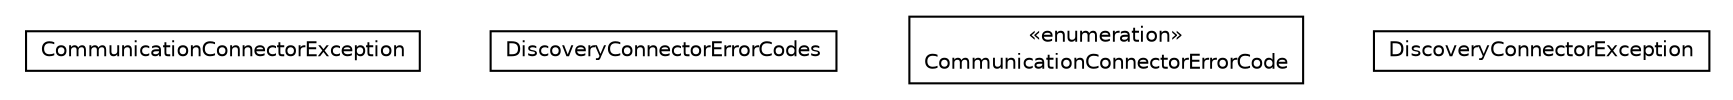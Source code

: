 #!/usr/local/bin/dot
#
# Class diagram 
# Generated by UMLGraph version R5_6-24-gf6e263 (http://www.umlgraph.org/)
#

digraph G {
	edge [fontname="Helvetica",fontsize=10,labelfontname="Helvetica",labelfontsize=10];
	node [fontname="Helvetica",fontsize=10,shape=plaintext];
	nodesep=0.25;
	ranksep=0.5;
	// org.universAAL.middleware.connectors.exception.CommunicationConnectorException
	c141640 [label=<<table title="org.universAAL.middleware.connectors.exception.CommunicationConnectorException" border="0" cellborder="1" cellspacing="0" cellpadding="2" port="p" href="./CommunicationConnectorException.html">
		<tr><td><table border="0" cellspacing="0" cellpadding="1">
<tr><td align="center" balign="center"> CommunicationConnectorException </td></tr>
		</table></td></tr>
		</table>>, URL="./CommunicationConnectorException.html", fontname="Helvetica", fontcolor="black", fontsize=10.0];
	// org.universAAL.middleware.connectors.exception.DiscoveryConnectorErrorCodes
	c141641 [label=<<table title="org.universAAL.middleware.connectors.exception.DiscoveryConnectorErrorCodes" border="0" cellborder="1" cellspacing="0" cellpadding="2" port="p" href="./DiscoveryConnectorErrorCodes.html">
		<tr><td><table border="0" cellspacing="0" cellpadding="1">
<tr><td align="center" balign="center"> DiscoveryConnectorErrorCodes </td></tr>
		</table></td></tr>
		</table>>, URL="./DiscoveryConnectorErrorCodes.html", fontname="Helvetica", fontcolor="black", fontsize=10.0];
	// org.universAAL.middleware.connectors.exception.CommunicationConnectorErrorCode
	c141642 [label=<<table title="org.universAAL.middleware.connectors.exception.CommunicationConnectorErrorCode" border="0" cellborder="1" cellspacing="0" cellpadding="2" port="p" href="./CommunicationConnectorErrorCode.html">
		<tr><td><table border="0" cellspacing="0" cellpadding="1">
<tr><td align="center" balign="center"> &#171;enumeration&#187; </td></tr>
<tr><td align="center" balign="center"> CommunicationConnectorErrorCode </td></tr>
		</table></td></tr>
		</table>>, URL="./CommunicationConnectorErrorCode.html", fontname="Helvetica", fontcolor="black", fontsize=10.0];
	// org.universAAL.middleware.connectors.exception.DiscoveryConnectorException
	c141643 [label=<<table title="org.universAAL.middleware.connectors.exception.DiscoveryConnectorException" border="0" cellborder="1" cellspacing="0" cellpadding="2" port="p" href="./DiscoveryConnectorException.html">
		<tr><td><table border="0" cellspacing="0" cellpadding="1">
<tr><td align="center" balign="center"> DiscoveryConnectorException </td></tr>
		</table></td></tr>
		</table>>, URL="./DiscoveryConnectorException.html", fontname="Helvetica", fontcolor="black", fontsize=10.0];
}

